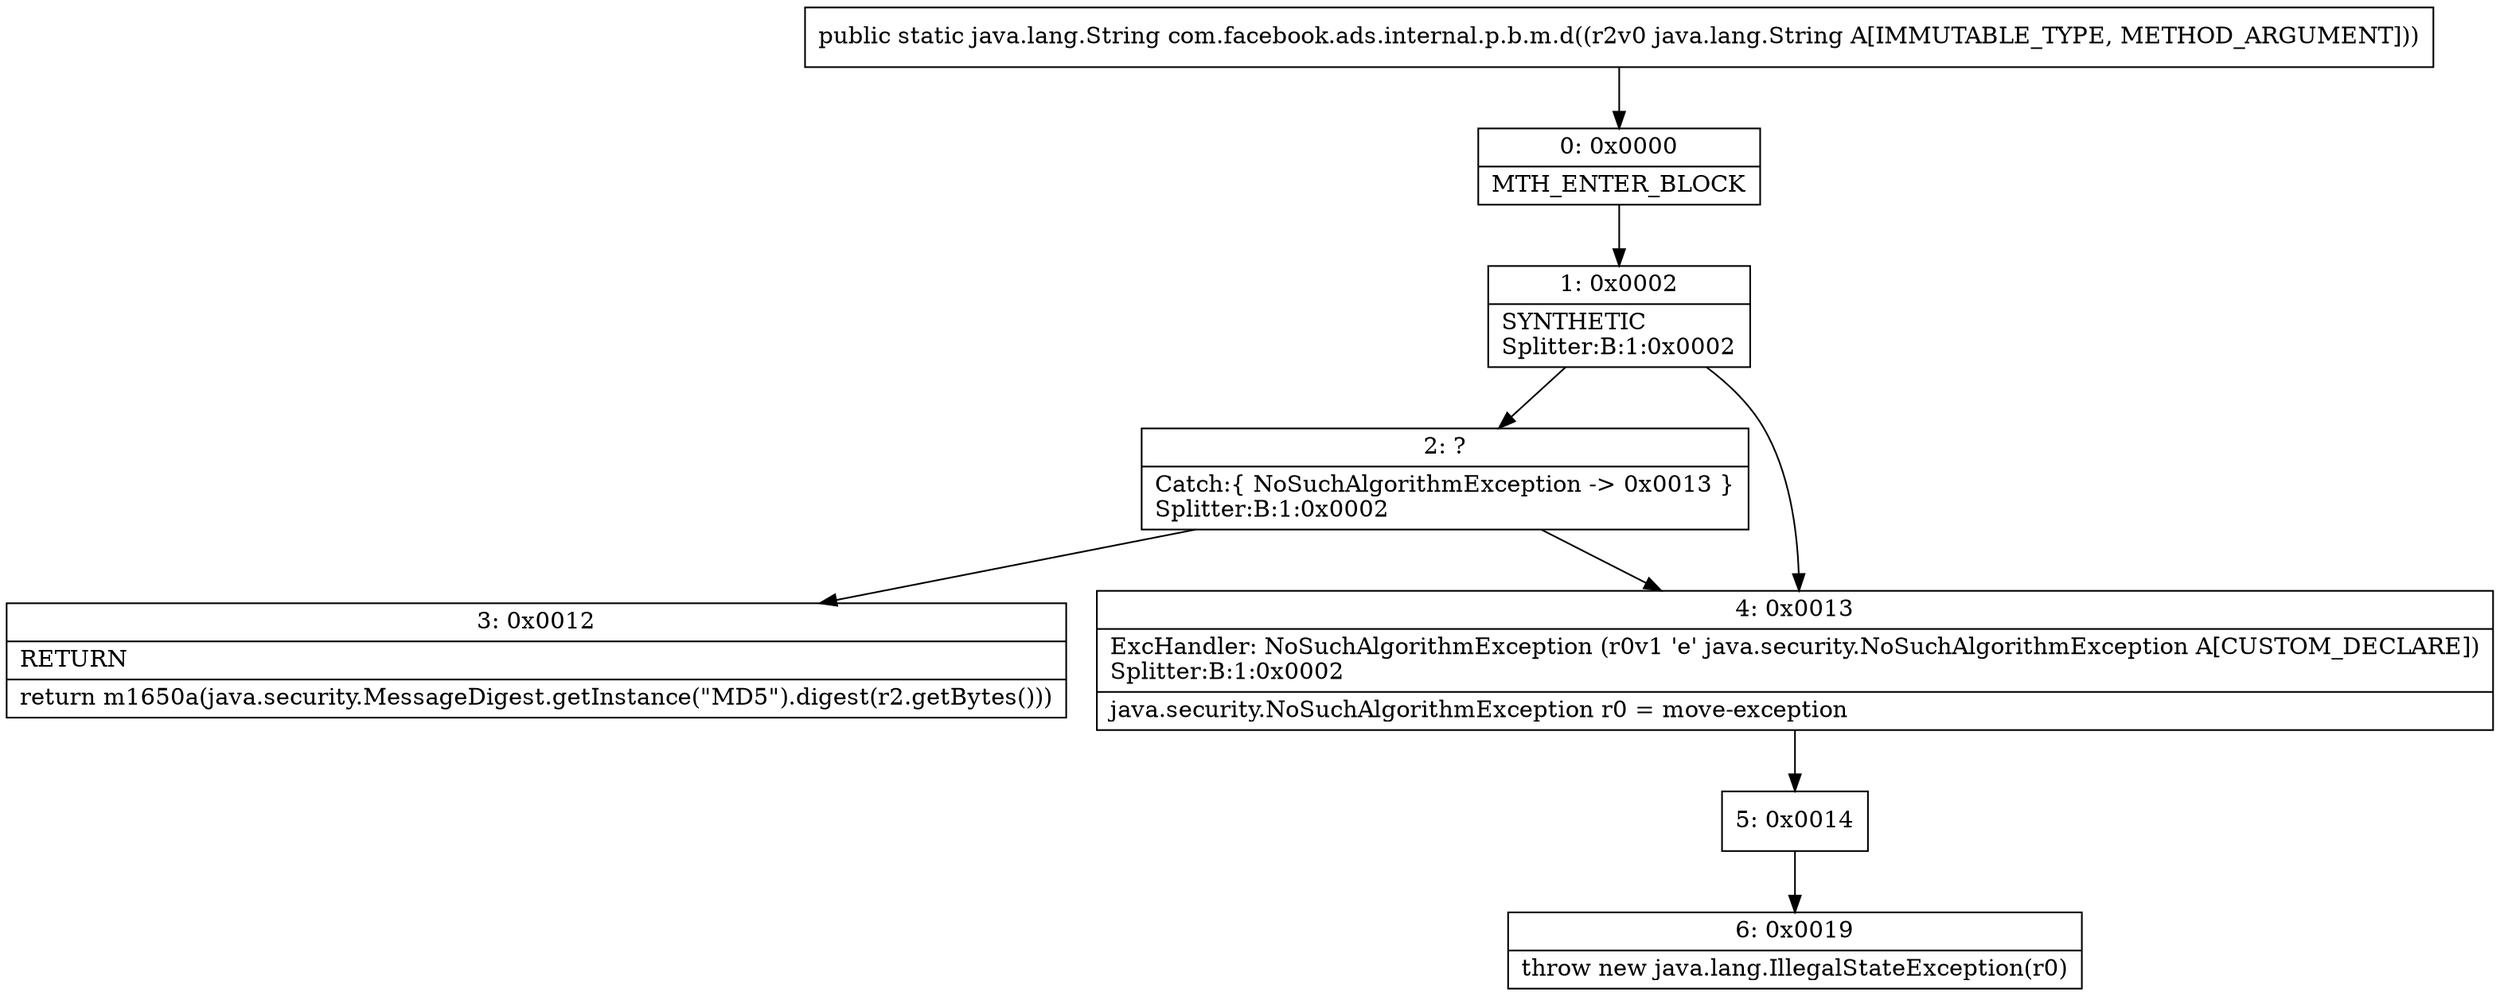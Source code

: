 digraph "CFG forcom.facebook.ads.internal.p.b.m.d(Ljava\/lang\/String;)Ljava\/lang\/String;" {
Node_0 [shape=record,label="{0\:\ 0x0000|MTH_ENTER_BLOCK\l}"];
Node_1 [shape=record,label="{1\:\ 0x0002|SYNTHETIC\lSplitter:B:1:0x0002\l}"];
Node_2 [shape=record,label="{2\:\ ?|Catch:\{ NoSuchAlgorithmException \-\> 0x0013 \}\lSplitter:B:1:0x0002\l}"];
Node_3 [shape=record,label="{3\:\ 0x0012|RETURN\l|return m1650a(java.security.MessageDigest.getInstance(\"MD5\").digest(r2.getBytes()))\l}"];
Node_4 [shape=record,label="{4\:\ 0x0013|ExcHandler: NoSuchAlgorithmException (r0v1 'e' java.security.NoSuchAlgorithmException A[CUSTOM_DECLARE])\lSplitter:B:1:0x0002\l|java.security.NoSuchAlgorithmException r0 = move\-exception\l}"];
Node_5 [shape=record,label="{5\:\ 0x0014}"];
Node_6 [shape=record,label="{6\:\ 0x0019|throw new java.lang.IllegalStateException(r0)\l}"];
MethodNode[shape=record,label="{public static java.lang.String com.facebook.ads.internal.p.b.m.d((r2v0 java.lang.String A[IMMUTABLE_TYPE, METHOD_ARGUMENT])) }"];
MethodNode -> Node_0;
Node_0 -> Node_1;
Node_1 -> Node_2;
Node_1 -> Node_4;
Node_2 -> Node_4;
Node_2 -> Node_3;
Node_4 -> Node_5;
Node_5 -> Node_6;
}


